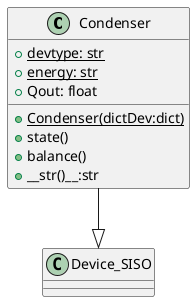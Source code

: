 @startuml
class Condenser {
    + {static} devtype: str
    + {static} energy: str
    + Qout: float
    + {static} Condenser(dictDev:dict)
    + state()
    + balance()
    + __str()__:str
}
Device_SISO  <|-up- Condenser
@enduml

